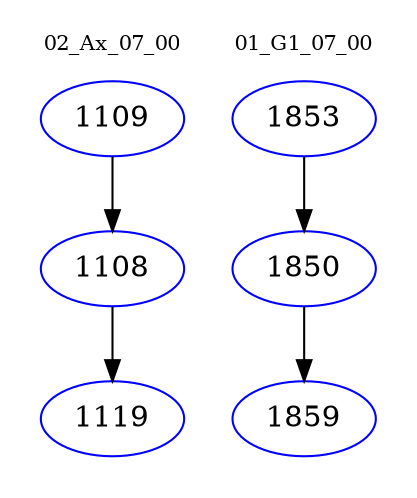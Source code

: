 digraph{
subgraph cluster_0 {
color = white
label = "02_Ax_07_00";
fontsize=10;
T0_1109 [label="1109", color="blue"]
T0_1109 -> T0_1108 [color="black"]
T0_1108 [label="1108", color="blue"]
T0_1108 -> T0_1119 [color="black"]
T0_1119 [label="1119", color="blue"]
}
subgraph cluster_1 {
color = white
label = "01_G1_07_00";
fontsize=10;
T1_1853 [label="1853", color="blue"]
T1_1853 -> T1_1850 [color="black"]
T1_1850 [label="1850", color="blue"]
T1_1850 -> T1_1859 [color="black"]
T1_1859 [label="1859", color="blue"]
}
}
